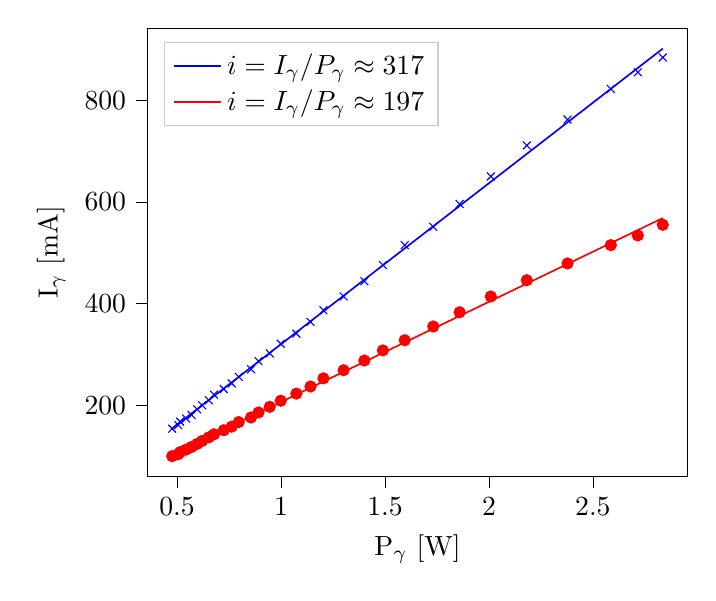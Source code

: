 % This file was created with tikzplotlib v0.10.1.
\begin{tikzpicture}

\definecolor{darkgray176}{RGB}{176,176,176}
\definecolor{lightgray204}{RGB}{204,204,204}

\begin{axis}[
legend cell align={left},
legend style={
  fill opacity=0.8,
  draw opacity=1,
  text opacity=1,
  at={(0.03,0.97)},
  anchor=north west,
  draw=lightgray204
},
tick align=outside,
tick pos=left,
x grid style={darkgray176},
xlabel={P\(\displaystyle _\gamma\) [W]},
xmin=0.359, xmax=2.954,
xtick style={color=black},
y grid style={darkgray176},
ylabel={I\(\displaystyle _\gamma\) [mA]},
ymin=59.928, ymax=941.505,
ytick style={color=black}
]
\addplot [draw=blue, fill=blue, forget plot, mark=x, only marks]
table{%
x  y
0.477 154
0.506 161
0.515 168
0.544 174
0.57 181
0.597 192
0.621 200
0.653 210
0.678 221
0.725 232
0.763 243
0.797 256
0.856 271
0.892 287
0.946 302
0.999 321
1.074 341
1.142 364
1.204 387
1.301 414
1.401 444
1.49 476
1.595 515
1.732 551
1.859 596
2.009 650
2.182 711
2.378 762
2.586 822
2.716 855
2.836 884
};
\addplot [draw=red, fill=red, forget plot, mark=*, only marks]
table{%
x  y
0.477 100
0.506 104
0.515 108
0.544 113
0.57 118
0.597 124
0.621 130
0.653 137
0.678 143
0.725 151
0.763 158
0.797 167
0.856 176
0.892 186
0.946 197
0.999 209
1.074 223
1.142 237
1.204 253
1.301 269
1.401 288
1.49 308
1.595 328
1.732 355
1.859 383
2.009 414
2.182 446
2.378 479
2.586 515
2.716 534
2.836 555
};
\addplot [semithick, blue]
table {%
0.477 154.578
0.506 163.759
0.515 166.609
0.544 175.79
0.57 184.022
0.597 192.57
0.621 200.168
0.653 210.299
0.678 218.214
0.725 233.094
0.763 245.125
0.797 255.889
0.856 274.569
0.892 285.966
0.946 303.063
0.999 319.842
1.074 343.587
1.142 365.116
1.204 384.745
1.301 415.455
1.401 447.115
1.49 475.292
1.595 508.535
1.732 551.909
1.859 592.117
2.009 639.606
2.182 694.378
2.378 756.431
2.586 822.284
2.716 863.441
2.836 901.433
};
\addlegendentry{$i = I_\gamma/P_\gamma \approx 317$}
\addplot [semithick, red]
table {%
0.477 103.499
0.506 109.211
0.515 110.984
0.544 116.697
0.57 121.818
0.597 127.137
0.621 131.865
0.653 138.169
0.678 143.093
0.725 152.352
0.763 159.837
0.797 166.535
0.856 178.157
0.892 185.249
0.946 195.886
0.999 206.326
1.074 221.1
1.142 234.496
1.204 246.709
1.301 265.817
1.401 285.516
1.49 303.047
1.595 323.731
1.732 350.719
1.859 375.736
2.009 405.284
2.182 439.363
2.378 477.973
2.586 518.946
2.716 544.555
2.836 568.193
};
\addlegendentry{$i = I_\gamma/P_\gamma \approx 197$}
\end{axis}

\end{tikzpicture}
